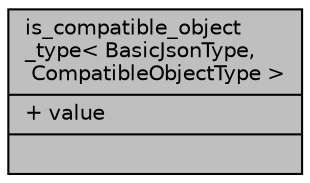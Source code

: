 digraph "is_compatible_object_type&lt; BasicJsonType, CompatibleObjectType &gt;"
{
 // LATEX_PDF_SIZE
  edge [fontname="Helvetica",fontsize="10",labelfontname="Helvetica",labelfontsize="10"];
  node [fontname="Helvetica",fontsize="10",shape=record];
  Node1 [label="{is_compatible_object\l_type\< BasicJsonType,\l CompatibleObjectType \>\n|+ value\l|}",height=0.2,width=0.4,color="black", fillcolor="grey75", style="filled", fontcolor="black",tooltip=" "];
}

